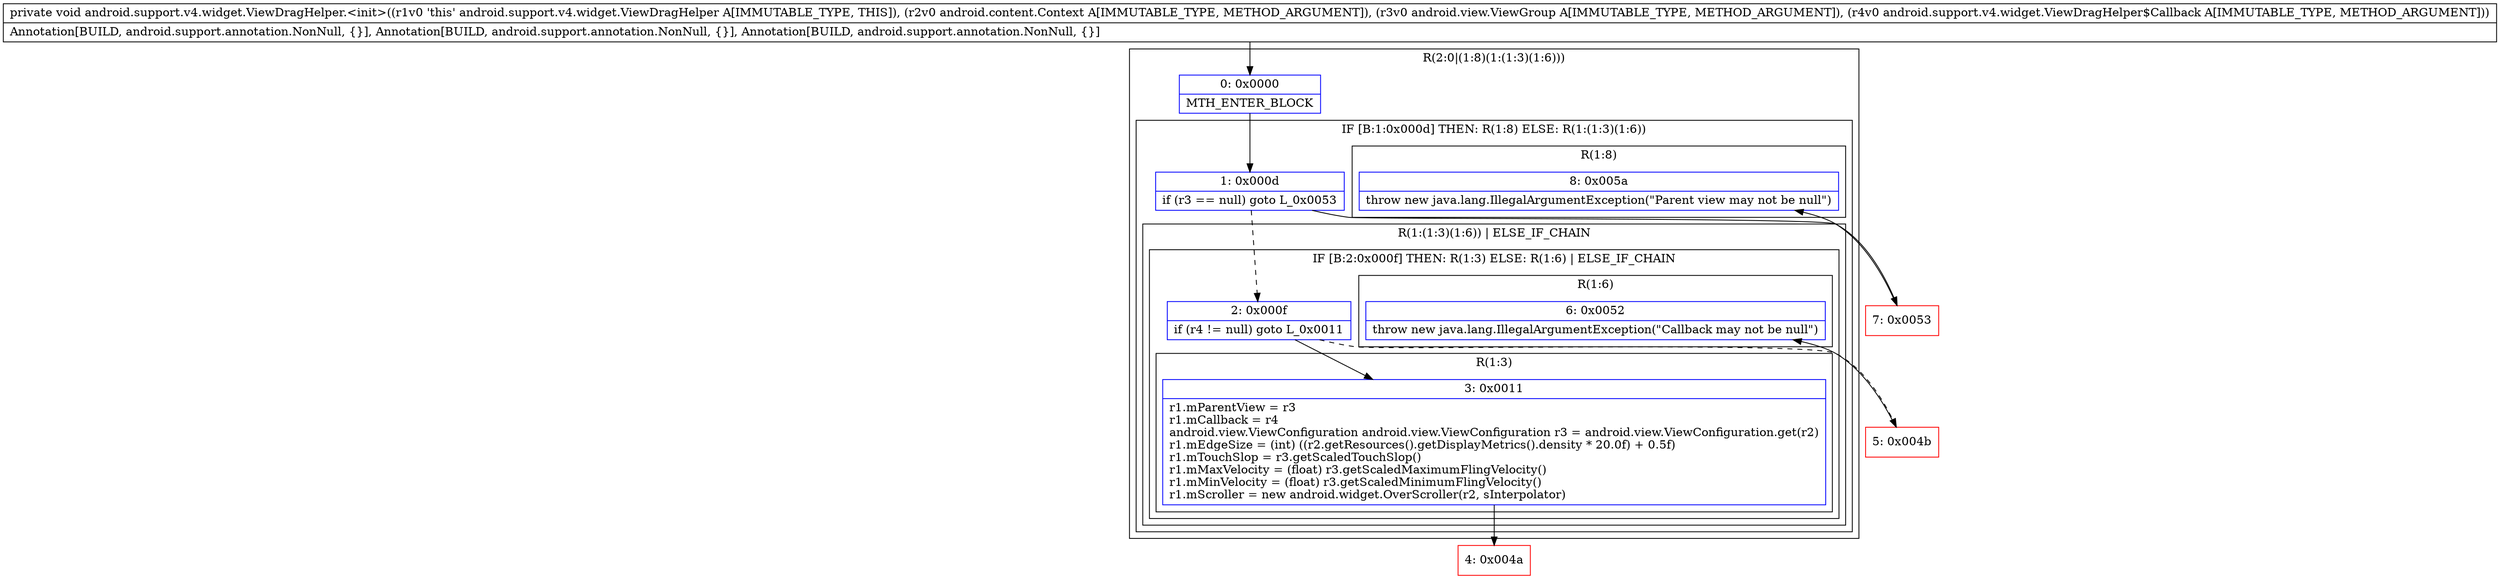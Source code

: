 digraph "CFG forandroid.support.v4.widget.ViewDragHelper.\<init\>(Landroid\/content\/Context;Landroid\/view\/ViewGroup;Landroid\/support\/v4\/widget\/ViewDragHelper$Callback;)V" {
subgraph cluster_Region_1568692356 {
label = "R(2:0|(1:8)(1:(1:3)(1:6)))";
node [shape=record,color=blue];
Node_0 [shape=record,label="{0\:\ 0x0000|MTH_ENTER_BLOCK\l}"];
subgraph cluster_IfRegion_153408377 {
label = "IF [B:1:0x000d] THEN: R(1:8) ELSE: R(1:(1:3)(1:6))";
node [shape=record,color=blue];
Node_1 [shape=record,label="{1\:\ 0x000d|if (r3 == null) goto L_0x0053\l}"];
subgraph cluster_Region_361581162 {
label = "R(1:8)";
node [shape=record,color=blue];
Node_8 [shape=record,label="{8\:\ 0x005a|throw new java.lang.IllegalArgumentException(\"Parent view may not be null\")\l}"];
}
subgraph cluster_Region_499633367 {
label = "R(1:(1:3)(1:6)) | ELSE_IF_CHAIN\l";
node [shape=record,color=blue];
subgraph cluster_IfRegion_1121776531 {
label = "IF [B:2:0x000f] THEN: R(1:3) ELSE: R(1:6) | ELSE_IF_CHAIN\l";
node [shape=record,color=blue];
Node_2 [shape=record,label="{2\:\ 0x000f|if (r4 != null) goto L_0x0011\l}"];
subgraph cluster_Region_2056009554 {
label = "R(1:3)";
node [shape=record,color=blue];
Node_3 [shape=record,label="{3\:\ 0x0011|r1.mParentView = r3\lr1.mCallback = r4\landroid.view.ViewConfiguration android.view.ViewConfiguration r3 = android.view.ViewConfiguration.get(r2)\lr1.mEdgeSize = (int) ((r2.getResources().getDisplayMetrics().density * 20.0f) + 0.5f)\lr1.mTouchSlop = r3.getScaledTouchSlop()\lr1.mMaxVelocity = (float) r3.getScaledMaximumFlingVelocity()\lr1.mMinVelocity = (float) r3.getScaledMinimumFlingVelocity()\lr1.mScroller = new android.widget.OverScroller(r2, sInterpolator)\l}"];
}
subgraph cluster_Region_1833721770 {
label = "R(1:6)";
node [shape=record,color=blue];
Node_6 [shape=record,label="{6\:\ 0x0052|throw new java.lang.IllegalArgumentException(\"Callback may not be null\")\l}"];
}
}
}
}
}
Node_4 [shape=record,color=red,label="{4\:\ 0x004a}"];
Node_5 [shape=record,color=red,label="{5\:\ 0x004b}"];
Node_7 [shape=record,color=red,label="{7\:\ 0x0053}"];
MethodNode[shape=record,label="{private void android.support.v4.widget.ViewDragHelper.\<init\>((r1v0 'this' android.support.v4.widget.ViewDragHelper A[IMMUTABLE_TYPE, THIS]), (r2v0 android.content.Context A[IMMUTABLE_TYPE, METHOD_ARGUMENT]), (r3v0 android.view.ViewGroup A[IMMUTABLE_TYPE, METHOD_ARGUMENT]), (r4v0 android.support.v4.widget.ViewDragHelper$Callback A[IMMUTABLE_TYPE, METHOD_ARGUMENT]))  | Annotation[BUILD, android.support.annotation.NonNull, \{\}], Annotation[BUILD, android.support.annotation.NonNull, \{\}], Annotation[BUILD, android.support.annotation.NonNull, \{\}]\l}"];
MethodNode -> Node_0;
Node_0 -> Node_1;
Node_1 -> Node_2[style=dashed];
Node_1 -> Node_7;
Node_2 -> Node_3;
Node_2 -> Node_5[style=dashed];
Node_3 -> Node_4;
Node_5 -> Node_6;
Node_7 -> Node_8;
}

